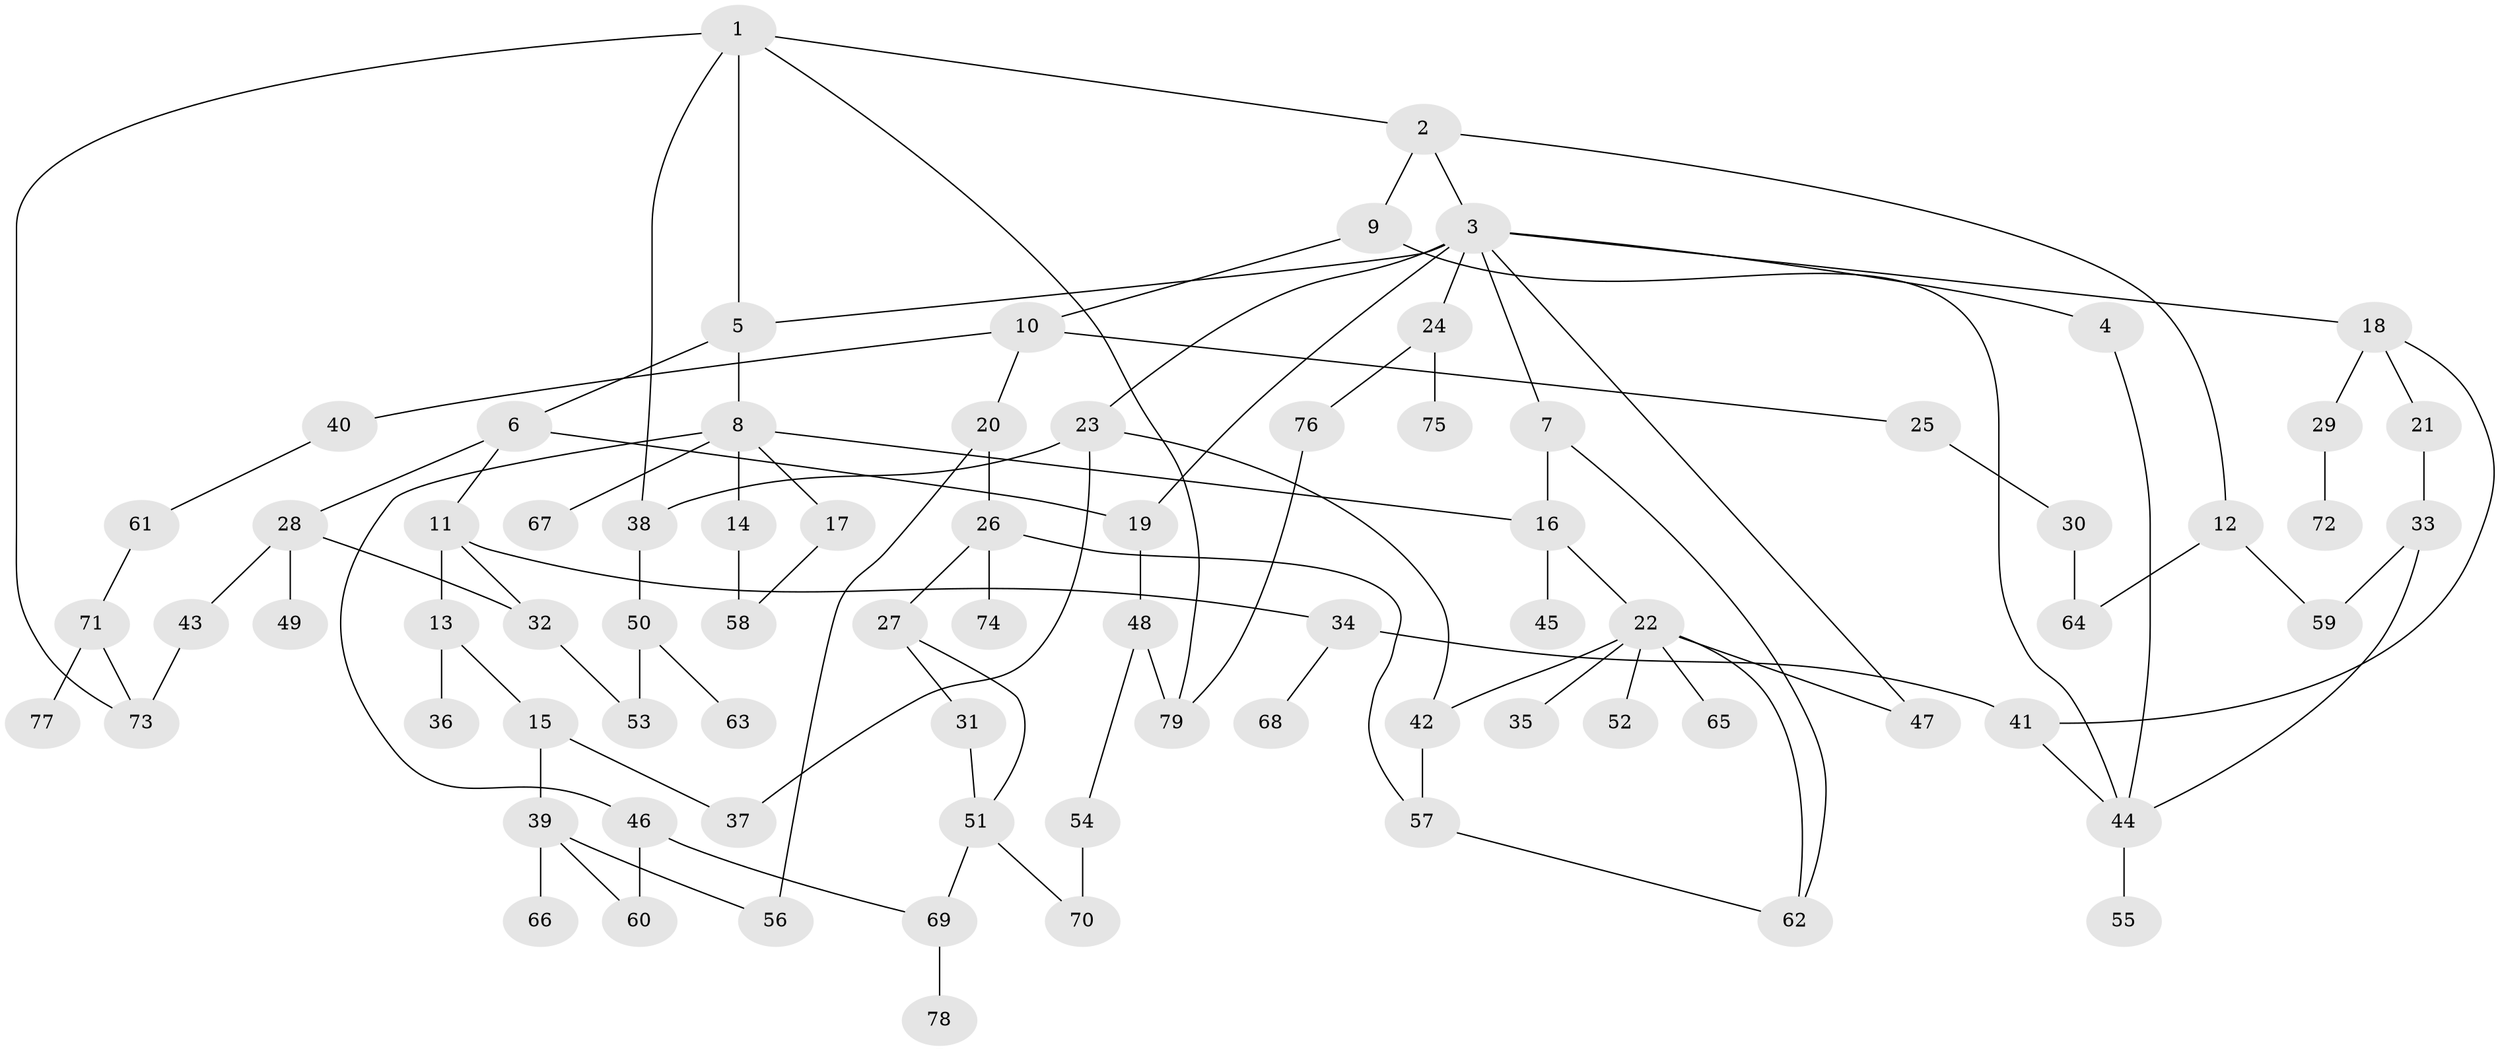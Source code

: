 // coarse degree distribution, {6: 0.057692307692307696, 4: 0.17307692307692307, 9: 0.019230769230769232, 2: 0.23076923076923078, 5: 0.09615384615384616, 7: 0.019230769230769232, 3: 0.15384615384615385, 1: 0.25}
// Generated by graph-tools (version 1.1) at 2025/41/03/06/25 10:41:29]
// undirected, 79 vertices, 106 edges
graph export_dot {
graph [start="1"]
  node [color=gray90,style=filled];
  1;
  2;
  3;
  4;
  5;
  6;
  7;
  8;
  9;
  10;
  11;
  12;
  13;
  14;
  15;
  16;
  17;
  18;
  19;
  20;
  21;
  22;
  23;
  24;
  25;
  26;
  27;
  28;
  29;
  30;
  31;
  32;
  33;
  34;
  35;
  36;
  37;
  38;
  39;
  40;
  41;
  42;
  43;
  44;
  45;
  46;
  47;
  48;
  49;
  50;
  51;
  52;
  53;
  54;
  55;
  56;
  57;
  58;
  59;
  60;
  61;
  62;
  63;
  64;
  65;
  66;
  67;
  68;
  69;
  70;
  71;
  72;
  73;
  74;
  75;
  76;
  77;
  78;
  79;
  1 -- 2;
  1 -- 38;
  1 -- 79;
  1 -- 73;
  1 -- 5;
  2 -- 3;
  2 -- 9;
  2 -- 12;
  3 -- 4;
  3 -- 5;
  3 -- 7;
  3 -- 18;
  3 -- 23;
  3 -- 24;
  3 -- 47;
  3 -- 19;
  4 -- 44;
  5 -- 6;
  5 -- 8;
  6 -- 11;
  6 -- 19;
  6 -- 28;
  7 -- 16;
  7 -- 62;
  8 -- 14;
  8 -- 17;
  8 -- 46;
  8 -- 67;
  8 -- 16;
  9 -- 10;
  9 -- 44;
  10 -- 20;
  10 -- 25;
  10 -- 40;
  11 -- 13;
  11 -- 32;
  11 -- 34;
  12 -- 59;
  12 -- 64;
  13 -- 15;
  13 -- 36;
  14 -- 58;
  15 -- 37;
  15 -- 39;
  16 -- 22;
  16 -- 45;
  17 -- 58;
  18 -- 21;
  18 -- 29;
  18 -- 41;
  19 -- 48;
  20 -- 26;
  20 -- 56;
  21 -- 33;
  22 -- 35;
  22 -- 42;
  22 -- 47;
  22 -- 52;
  22 -- 65;
  22 -- 62;
  23 -- 37;
  23 -- 42;
  23 -- 38;
  24 -- 75;
  24 -- 76;
  25 -- 30;
  26 -- 27;
  26 -- 57;
  26 -- 74;
  27 -- 31;
  27 -- 51;
  28 -- 43;
  28 -- 49;
  28 -- 32;
  29 -- 72;
  30 -- 64;
  31 -- 51;
  32 -- 53;
  33 -- 59;
  33 -- 44;
  34 -- 41;
  34 -- 68;
  38 -- 50;
  39 -- 56;
  39 -- 60;
  39 -- 66;
  40 -- 61;
  41 -- 44;
  42 -- 57;
  43 -- 73;
  44 -- 55;
  46 -- 69;
  46 -- 60;
  48 -- 54;
  48 -- 79;
  50 -- 63;
  50 -- 53;
  51 -- 70;
  51 -- 69;
  54 -- 70;
  57 -- 62;
  61 -- 71;
  69 -- 78;
  71 -- 73;
  71 -- 77;
  76 -- 79;
}
